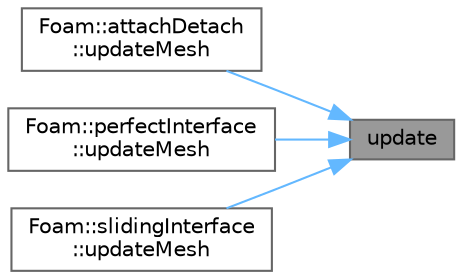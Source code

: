 digraph "update"
{
 // LATEX_PDF_SIZE
  bgcolor="transparent";
  edge [fontname=Helvetica,fontsize=10,labelfontname=Helvetica,labelfontsize=10];
  node [fontname=Helvetica,fontsize=10,shape=box,height=0.2,width=0.4];
  rankdir="RL";
  Node1 [id="Node000001",label="update",height=0.2,width=0.4,color="gray40", fillcolor="grey60", style="filled", fontcolor="black",tooltip=" "];
  Node1 -> Node2 [id="edge1_Node000001_Node000002",dir="back",color="steelblue1",style="solid",tooltip=" "];
  Node2 [id="Node000002",label="Foam::attachDetach\l::updateMesh",height=0.2,width=0.4,color="grey40", fillcolor="white", style="filled",URL="$classFoam_1_1attachDetach.html#ad57565956fd4064299f4bd3c4eebb1d4",tooltip=" "];
  Node1 -> Node3 [id="edge2_Node000001_Node000003",dir="back",color="steelblue1",style="solid",tooltip=" "];
  Node3 [id="Node000003",label="Foam::perfectInterface\l::updateMesh",height=0.2,width=0.4,color="grey40", fillcolor="white", style="filled",URL="$classFoam_1_1perfectInterface.html#ad57565956fd4064299f4bd3c4eebb1d4",tooltip=" "];
  Node1 -> Node4 [id="edge3_Node000001_Node000004",dir="back",color="steelblue1",style="solid",tooltip=" "];
  Node4 [id="Node000004",label="Foam::slidingInterface\l::updateMesh",height=0.2,width=0.4,color="grey40", fillcolor="white", style="filled",URL="$classFoam_1_1slidingInterface.html#ad57565956fd4064299f4bd3c4eebb1d4",tooltip=" "];
}
